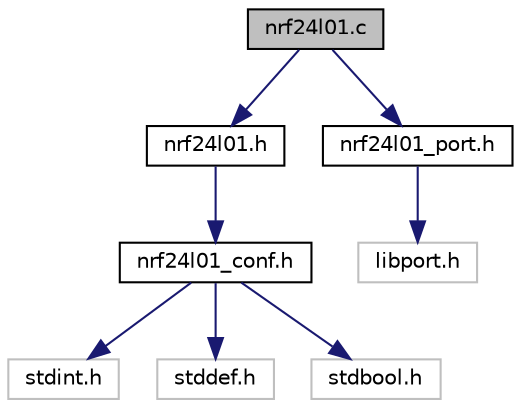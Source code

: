 digraph "nrf24l01.c"
{
  edge [fontname="Helvetica",fontsize="10",labelfontname="Helvetica",labelfontsize="10"];
  node [fontname="Helvetica",fontsize="10",shape=record];
  Node0 [label="nrf24l01.c",height=0.2,width=0.4,color="black", fillcolor="grey75", style="filled", fontcolor="black"];
  Node0 -> Node1 [color="midnightblue",fontsize="10",style="solid",fontname="Helvetica"];
  Node1 [label="nrf24l01.h",height=0.2,width=0.4,color="black", fillcolor="white", style="filled",URL="$nrf24l01_8h.html",tooltip="Драйвер трансиверов NRF24L01 и NRF24L01+. "];
  Node1 -> Node2 [color="midnightblue",fontsize="10",style="solid",fontname="Helvetica"];
  Node2 [label="nrf24l01_conf.h",height=0.2,width=0.4,color="black", fillcolor="white", style="filled",URL="$nrf24l01__conf_8h.html",tooltip="Файл с настройками для конкретного варианта использования драйвера NRF24L01/+. "];
  Node2 -> Node3 [color="midnightblue",fontsize="10",style="solid",fontname="Helvetica"];
  Node3 [label="stdint.h",height=0.2,width=0.4,color="grey75", fillcolor="white", style="filled"];
  Node2 -> Node4 [color="midnightblue",fontsize="10",style="solid",fontname="Helvetica"];
  Node4 [label="stddef.h",height=0.2,width=0.4,color="grey75", fillcolor="white", style="filled"];
  Node2 -> Node5 [color="midnightblue",fontsize="10",style="solid",fontname="Helvetica"];
  Node5 [label="stdbool.h",height=0.2,width=0.4,color="grey75", fillcolor="white", style="filled"];
  Node0 -> Node6 [color="midnightblue",fontsize="10",style="solid",fontname="Helvetica"];
  Node6 [label="nrf24l01_port.h",height=0.2,width=0.4,color="black", fillcolor="white", style="filled",URL="$nrf24l01__port_8h.html",tooltip="Платформозависимая часть драйвера трансиверов NRF24L01/+. "];
  Node6 -> Node7 [color="midnightblue",fontsize="10",style="solid",fontname="Helvetica"];
  Node7 [label="libport.h",height=0.2,width=0.4,color="grey75", fillcolor="white", style="filled"];
}
